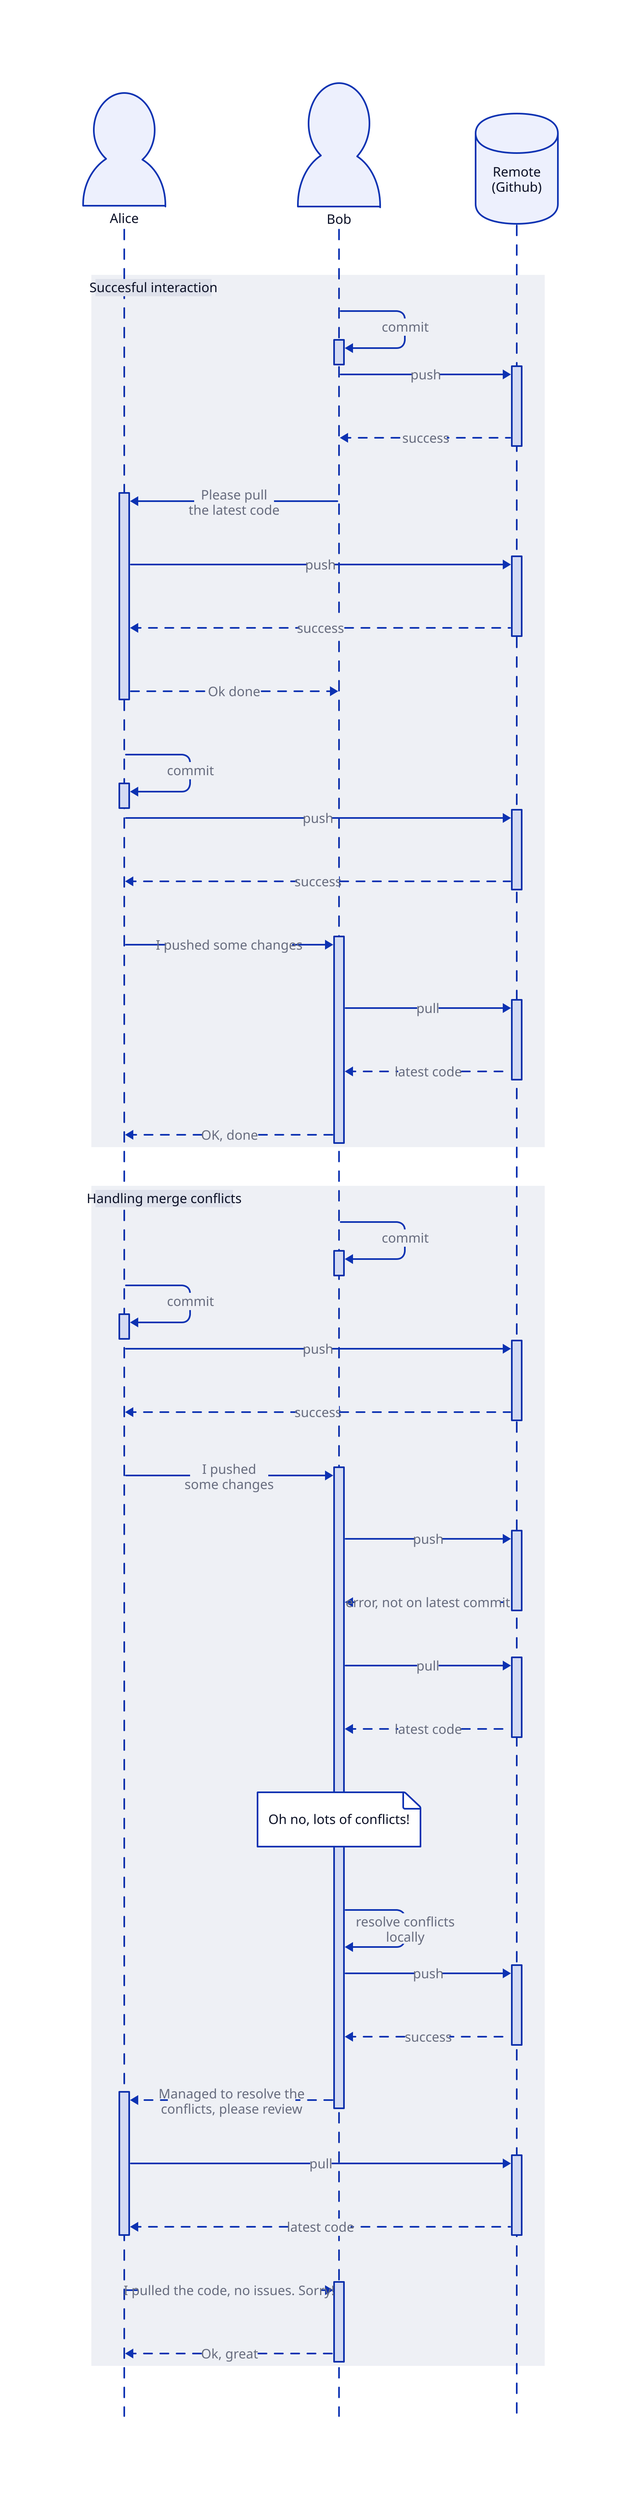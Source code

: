 # generate png file using:
# d2 --sketch --layout=dagre --pad 10 .\git_collaboration_sequence.d2 .\git_collaboration_sequence.png

shape: sequence_diagram
a: Alice {
  shape: person
}
b: Bob {
  shape: person
}
r: Remote\n(Github) {
  shape: cylinder
}

Succesful interaction: {
  b -> b.s1self: commit
  b -> r.s1: push
  b <- r.s1: success {
    style.stroke-dash: 5
  }
  b -> a.s1: Please pull \nthe latest code
  a.s1 -> r.s2: push
  a.s1 <- r.s2: success {style.stroke-dash: 5}
  a.s1 -> b: Ok done {style.stroke-dash: 5}

  a -> a.s1self: commit
  a -> r.s3: push
  a <- r.s3: success {style.stroke-dash: 5}

  a -> b.s1: I pushed some changes
  b.s1 -> r.s4: pull
  b.s1 <- r.s4: latest code {style.stroke-dash: 5}
  b.s1 -> a: OK, done {style.stroke-dash: 5}
}

Handling merge conflicts: {
  b -> b.c1self: commit
  a -> a.c1self: commit
  a -> r.c1: push
  a <- r.c1: success {style.stroke-dash: 5}

  a -> b.c1: I pushed\nsome changes
  b.c1 -> r.c2: push
  b.c1 <- r.c2: error, not on latest commit {style.stroke-dash: 5}
  b.c1 -> r.c3: pull
  b.c1 <- r.c3: latest code {style.stroke-dash: 5}

  #   b.c1 -> a: Oh no, lots of conflicts!
  b.Oh no, lots of conflicts!

  b.c1 -> b.c1: resolve conflicts\n locally
  b.c1 -> r.c4: push
  b.c1 <- r.c4: success {style.stroke-dash: 5}
  b.c1 -> a.c1: Managed to resolve the\n conflicts, please review {style.stroke-dash: 5}

  a.c1 -> r.c5: pull
  a.c1 <- r.c5: latest code {style.stroke-dash: 5}

  a -> b.c2: I pulled the code, no issues. Sorry!
  a <- b.c2: Ok, great {style.stroke-dash: 5}
}
